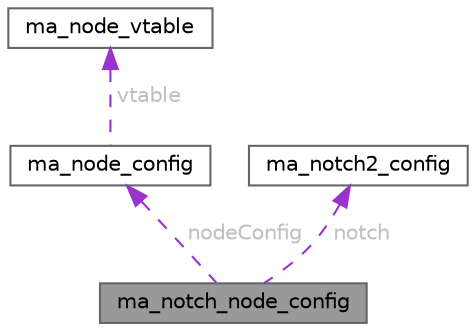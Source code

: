 digraph "ma_notch_node_config"
{
 // LATEX_PDF_SIZE
  bgcolor="transparent";
  edge [fontname=Helvetica,fontsize=10,labelfontname=Helvetica,labelfontsize=10];
  node [fontname=Helvetica,fontsize=10,shape=box,height=0.2,width=0.4];
  Node1 [id="Node000001",label="ma_notch_node_config",height=0.2,width=0.4,color="gray40", fillcolor="grey60", style="filled", fontcolor="black",tooltip=" "];
  Node2 -> Node1 [id="edge4_Node000001_Node000002",dir="back",color="darkorchid3",style="dashed",tooltip=" ",label=" nodeConfig",fontcolor="grey" ];
  Node2 [id="Node000002",label="ma_node_config",height=0.2,width=0.4,color="gray40", fillcolor="white", style="filled",URL="$structma__node__config.html",tooltip=" "];
  Node3 -> Node2 [id="edge5_Node000002_Node000003",dir="back",color="darkorchid3",style="dashed",tooltip=" ",label=" vtable",fontcolor="grey" ];
  Node3 [id="Node000003",label="ma_node_vtable",height=0.2,width=0.4,color="gray40", fillcolor="white", style="filled",URL="$structma__node__vtable.html",tooltip=" "];
  Node4 -> Node1 [id="edge6_Node000001_Node000004",dir="back",color="darkorchid3",style="dashed",tooltip=" ",label=" notch",fontcolor="grey" ];
  Node4 [id="Node000004",label="ma_notch2_config",height=0.2,width=0.4,color="gray40", fillcolor="white", style="filled",URL="$structma__notch2__config.html",tooltip=" "];
}
